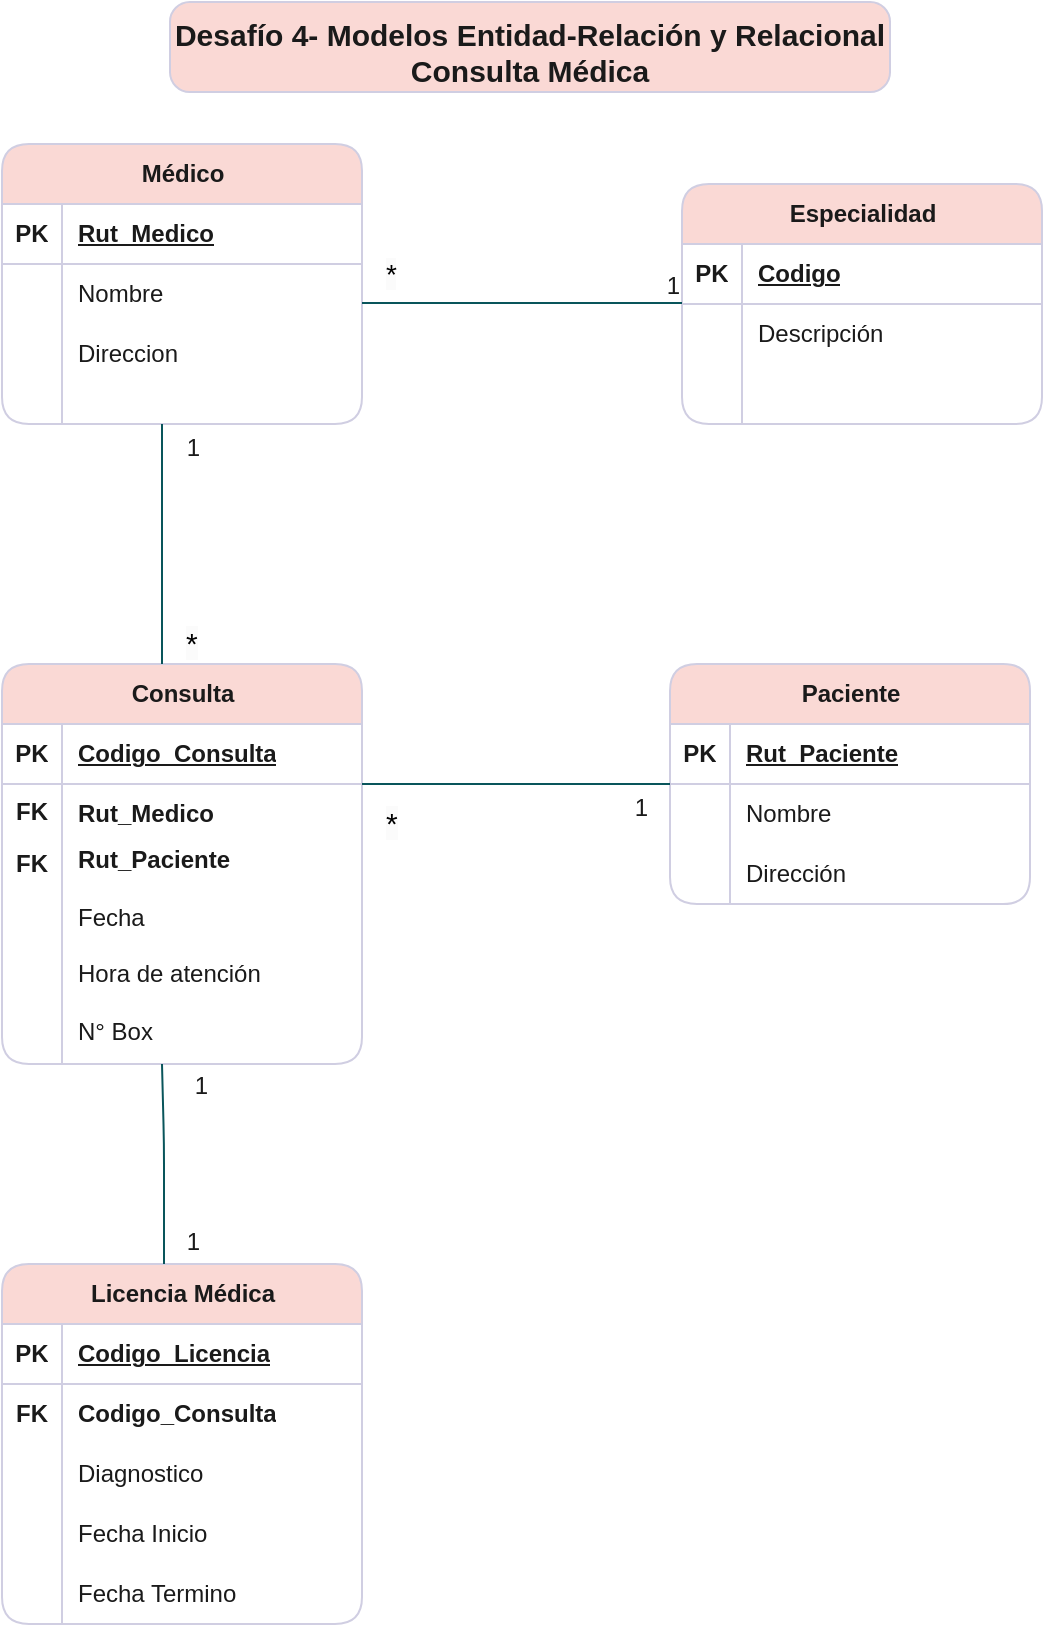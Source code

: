 <mxfile version="24.2.5" type="device">
  <diagram name="Página-1" id="v7M2BP8UKOETGyCpX4x1">
    <mxGraphModel dx="1050" dy="557" grid="1" gridSize="9" guides="1" tooltips="1" connect="1" arrows="1" fold="1" page="1" pageScale="1" pageWidth="700" pageHeight="1000" math="0" shadow="0">
      <root>
        <mxCell id="0" />
        <mxCell id="1" parent="0" />
        <mxCell id="QS5IY_2pNEykQfbD9KJo-1" value="Médico" style="shape=table;startSize=30;container=1;collapsible=1;childLayout=tableLayout;fixedRows=1;rowLines=0;fontStyle=1;align=center;resizeLast=1;html=1;rounded=1;labelBackgroundColor=none;fillColor=#FAD9D5;strokeColor=#D0CEE2;fontColor=#1A1A1A;" parent="1" vertex="1">
          <mxGeometry x="80" y="80" width="180" height="140" as="geometry" />
        </mxCell>
        <mxCell id="QS5IY_2pNEykQfbD9KJo-2" value="" style="shape=tableRow;horizontal=0;startSize=0;swimlaneHead=0;swimlaneBody=0;fillColor=none;collapsible=0;dropTarget=0;points=[[0,0.5],[1,0.5]];portConstraint=eastwest;top=0;left=0;right=0;bottom=1;rounded=1;labelBackgroundColor=none;strokeColor=#D0CEE2;fontColor=#1A1A1A;" parent="QS5IY_2pNEykQfbD9KJo-1" vertex="1">
          <mxGeometry y="30" width="180" height="30" as="geometry" />
        </mxCell>
        <mxCell id="QS5IY_2pNEykQfbD9KJo-3" value="PK" style="shape=partialRectangle;connectable=0;fillColor=none;top=0;left=0;bottom=0;right=0;fontStyle=1;overflow=hidden;whiteSpace=wrap;html=1;rounded=1;labelBackgroundColor=none;strokeColor=#D0CEE2;fontColor=#1A1A1A;" parent="QS5IY_2pNEykQfbD9KJo-2" vertex="1">
          <mxGeometry width="30" height="30" as="geometry">
            <mxRectangle width="30" height="30" as="alternateBounds" />
          </mxGeometry>
        </mxCell>
        <mxCell id="QS5IY_2pNEykQfbD9KJo-4" value="Rut_Medico" style="shape=partialRectangle;connectable=0;fillColor=none;top=0;left=0;bottom=0;right=0;align=left;spacingLeft=6;fontStyle=5;overflow=hidden;whiteSpace=wrap;html=1;rounded=1;labelBackgroundColor=none;strokeColor=#D0CEE2;fontColor=#1A1A1A;" parent="QS5IY_2pNEykQfbD9KJo-2" vertex="1">
          <mxGeometry x="30" width="150" height="30" as="geometry">
            <mxRectangle width="150" height="30" as="alternateBounds" />
          </mxGeometry>
        </mxCell>
        <mxCell id="QS5IY_2pNEykQfbD9KJo-5" value="" style="shape=tableRow;horizontal=0;startSize=0;swimlaneHead=0;swimlaneBody=0;fillColor=none;collapsible=0;dropTarget=0;points=[[0,0.5],[1,0.5]];portConstraint=eastwest;top=0;left=0;right=0;bottom=0;rounded=1;labelBackgroundColor=none;strokeColor=#D0CEE2;fontColor=#1A1A1A;" parent="QS5IY_2pNEykQfbD9KJo-1" vertex="1">
          <mxGeometry y="60" width="180" height="30" as="geometry" />
        </mxCell>
        <mxCell id="QS5IY_2pNEykQfbD9KJo-6" value="" style="shape=partialRectangle;connectable=0;fillColor=none;top=0;left=0;bottom=0;right=0;editable=1;overflow=hidden;whiteSpace=wrap;html=1;rounded=1;labelBackgroundColor=none;strokeColor=#D0CEE2;fontColor=#1A1A1A;" parent="QS5IY_2pNEykQfbD9KJo-5" vertex="1">
          <mxGeometry width="30" height="30" as="geometry">
            <mxRectangle width="30" height="30" as="alternateBounds" />
          </mxGeometry>
        </mxCell>
        <mxCell id="QS5IY_2pNEykQfbD9KJo-7" value="Nombre" style="shape=partialRectangle;connectable=0;fillColor=none;top=0;left=0;bottom=0;right=0;align=left;spacingLeft=6;overflow=hidden;whiteSpace=wrap;html=1;rounded=1;labelBackgroundColor=none;strokeColor=#D0CEE2;fontColor=#1A1A1A;" parent="QS5IY_2pNEykQfbD9KJo-5" vertex="1">
          <mxGeometry x="30" width="150" height="30" as="geometry">
            <mxRectangle width="150" height="30" as="alternateBounds" />
          </mxGeometry>
        </mxCell>
        <mxCell id="QS5IY_2pNEykQfbD9KJo-8" value="" style="shape=tableRow;horizontal=0;startSize=0;swimlaneHead=0;swimlaneBody=0;fillColor=none;collapsible=0;dropTarget=0;points=[[0,0.5],[1,0.5]];portConstraint=eastwest;top=0;left=0;right=0;bottom=0;rounded=1;labelBackgroundColor=none;strokeColor=#D0CEE2;fontColor=#1A1A1A;" parent="QS5IY_2pNEykQfbD9KJo-1" vertex="1">
          <mxGeometry y="90" width="180" height="30" as="geometry" />
        </mxCell>
        <mxCell id="QS5IY_2pNEykQfbD9KJo-9" value="" style="shape=partialRectangle;connectable=0;fillColor=none;top=0;left=0;bottom=0;right=0;editable=1;overflow=hidden;whiteSpace=wrap;html=1;rounded=1;labelBackgroundColor=none;strokeColor=#D0CEE2;fontColor=#1A1A1A;" parent="QS5IY_2pNEykQfbD9KJo-8" vertex="1">
          <mxGeometry width="30" height="30" as="geometry">
            <mxRectangle width="30" height="30" as="alternateBounds" />
          </mxGeometry>
        </mxCell>
        <mxCell id="QS5IY_2pNEykQfbD9KJo-10" value="Direccion" style="shape=partialRectangle;connectable=0;fillColor=none;top=0;left=0;bottom=0;right=0;align=left;spacingLeft=6;overflow=hidden;whiteSpace=wrap;html=1;rounded=1;labelBackgroundColor=none;strokeColor=#D0CEE2;fontColor=#1A1A1A;" parent="QS5IY_2pNEykQfbD9KJo-8" vertex="1">
          <mxGeometry x="30" width="150" height="30" as="geometry">
            <mxRectangle width="150" height="30" as="alternateBounds" />
          </mxGeometry>
        </mxCell>
        <mxCell id="QS5IY_2pNEykQfbD9KJo-11" value="" style="shape=tableRow;horizontal=0;startSize=0;swimlaneHead=0;swimlaneBody=0;fillColor=none;collapsible=0;dropTarget=0;points=[[0,0.5],[1,0.5]];portConstraint=eastwest;top=0;left=0;right=0;bottom=0;rounded=1;labelBackgroundColor=none;strokeColor=#D0CEE2;fontColor=#1A1A1A;" parent="QS5IY_2pNEykQfbD9KJo-1" vertex="1">
          <mxGeometry y="120" width="180" height="20" as="geometry" />
        </mxCell>
        <mxCell id="QS5IY_2pNEykQfbD9KJo-12" value="" style="shape=partialRectangle;connectable=0;fillColor=none;top=0;left=0;bottom=0;right=0;editable=1;overflow=hidden;whiteSpace=wrap;html=1;rounded=1;labelBackgroundColor=none;strokeColor=#D0CEE2;fontColor=#1A1A1A;" parent="QS5IY_2pNEykQfbD9KJo-11" vertex="1">
          <mxGeometry width="30" height="20" as="geometry">
            <mxRectangle width="30" height="20" as="alternateBounds" />
          </mxGeometry>
        </mxCell>
        <mxCell id="QS5IY_2pNEykQfbD9KJo-13" value="" style="shape=partialRectangle;connectable=0;fillColor=none;top=0;left=0;bottom=0;right=0;align=left;spacingLeft=6;overflow=hidden;whiteSpace=wrap;html=1;rounded=1;labelBackgroundColor=none;strokeColor=#D0CEE2;fontColor=#1A1A1A;" parent="QS5IY_2pNEykQfbD9KJo-11" vertex="1">
          <mxGeometry x="30" width="150" height="20" as="geometry">
            <mxRectangle width="150" height="20" as="alternateBounds" />
          </mxGeometry>
        </mxCell>
        <mxCell id="QS5IY_2pNEykQfbD9KJo-14" value="Especialidad" style="shape=table;startSize=30;container=1;collapsible=1;childLayout=tableLayout;fixedRows=1;rowLines=0;fontStyle=1;align=center;resizeLast=1;html=1;rounded=1;labelBackgroundColor=none;fillColor=#FAD9D5;strokeColor=#D0CEE2;fontColor=#1A1A1A;" parent="1" vertex="1">
          <mxGeometry x="420" y="100" width="180" height="120" as="geometry" />
        </mxCell>
        <mxCell id="QS5IY_2pNEykQfbD9KJo-15" value="" style="shape=tableRow;horizontal=0;startSize=0;swimlaneHead=0;swimlaneBody=0;fillColor=none;collapsible=0;dropTarget=0;points=[[0,0.5],[1,0.5]];portConstraint=eastwest;top=0;left=0;right=0;bottom=1;rounded=1;labelBackgroundColor=none;strokeColor=#D0CEE2;fontColor=#1A1A1A;" parent="QS5IY_2pNEykQfbD9KJo-14" vertex="1">
          <mxGeometry y="30" width="180" height="30" as="geometry" />
        </mxCell>
        <mxCell id="QS5IY_2pNEykQfbD9KJo-16" value="PK" style="shape=partialRectangle;connectable=0;fillColor=none;top=0;left=0;bottom=0;right=0;fontStyle=1;overflow=hidden;whiteSpace=wrap;html=1;rounded=1;labelBackgroundColor=none;strokeColor=#D0CEE2;fontColor=#1A1A1A;" parent="QS5IY_2pNEykQfbD9KJo-15" vertex="1">
          <mxGeometry width="30" height="30" as="geometry">
            <mxRectangle width="30" height="30" as="alternateBounds" />
          </mxGeometry>
        </mxCell>
        <mxCell id="QS5IY_2pNEykQfbD9KJo-17" value="Codigo" style="shape=partialRectangle;connectable=0;fillColor=none;top=0;left=0;bottom=0;right=0;align=left;spacingLeft=6;fontStyle=5;overflow=hidden;whiteSpace=wrap;html=1;rounded=1;labelBackgroundColor=none;strokeColor=#D0CEE2;fontColor=#1A1A1A;" parent="QS5IY_2pNEykQfbD9KJo-15" vertex="1">
          <mxGeometry x="30" width="150" height="30" as="geometry">
            <mxRectangle width="150" height="30" as="alternateBounds" />
          </mxGeometry>
        </mxCell>
        <mxCell id="QS5IY_2pNEykQfbD9KJo-18" value="" style="shape=tableRow;horizontal=0;startSize=0;swimlaneHead=0;swimlaneBody=0;fillColor=none;collapsible=0;dropTarget=0;points=[[0,0.5],[1,0.5]];portConstraint=eastwest;top=0;left=0;right=0;bottom=0;rounded=1;labelBackgroundColor=none;strokeColor=#D0CEE2;fontColor=#1A1A1A;" parent="QS5IY_2pNEykQfbD9KJo-14" vertex="1">
          <mxGeometry y="60" width="180" height="30" as="geometry" />
        </mxCell>
        <mxCell id="QS5IY_2pNEykQfbD9KJo-19" value="" style="shape=partialRectangle;connectable=0;fillColor=none;top=0;left=0;bottom=0;right=0;editable=1;overflow=hidden;whiteSpace=wrap;html=1;rounded=1;labelBackgroundColor=none;strokeColor=#D0CEE2;fontColor=#1A1A1A;" parent="QS5IY_2pNEykQfbD9KJo-18" vertex="1">
          <mxGeometry width="30" height="30" as="geometry">
            <mxRectangle width="30" height="30" as="alternateBounds" />
          </mxGeometry>
        </mxCell>
        <mxCell id="QS5IY_2pNEykQfbD9KJo-20" value="Descripción" style="shape=partialRectangle;connectable=0;fillColor=none;top=0;left=0;bottom=0;right=0;align=left;spacingLeft=6;overflow=hidden;whiteSpace=wrap;html=1;rounded=1;labelBackgroundColor=none;strokeColor=#D0CEE2;fontColor=#1A1A1A;" parent="QS5IY_2pNEykQfbD9KJo-18" vertex="1">
          <mxGeometry x="30" width="150" height="30" as="geometry">
            <mxRectangle width="150" height="30" as="alternateBounds" />
          </mxGeometry>
        </mxCell>
        <mxCell id="QS5IY_2pNEykQfbD9KJo-21" value="" style="shape=tableRow;horizontal=0;startSize=0;swimlaneHead=0;swimlaneBody=0;fillColor=none;collapsible=0;dropTarget=0;points=[[0,0.5],[1,0.5]];portConstraint=eastwest;top=0;left=0;right=0;bottom=0;rounded=1;labelBackgroundColor=none;strokeColor=#D0CEE2;fontColor=#1A1A1A;" parent="QS5IY_2pNEykQfbD9KJo-14" vertex="1">
          <mxGeometry y="90" width="180" height="30" as="geometry" />
        </mxCell>
        <mxCell id="QS5IY_2pNEykQfbD9KJo-22" value="" style="shape=partialRectangle;connectable=0;fillColor=none;top=0;left=0;bottom=0;right=0;editable=1;overflow=hidden;whiteSpace=wrap;html=1;rounded=1;labelBackgroundColor=none;strokeColor=#D0CEE2;fontColor=#1A1A1A;" parent="QS5IY_2pNEykQfbD9KJo-21" vertex="1">
          <mxGeometry width="30" height="30" as="geometry">
            <mxRectangle width="30" height="30" as="alternateBounds" />
          </mxGeometry>
        </mxCell>
        <mxCell id="QS5IY_2pNEykQfbD9KJo-23" value="" style="shape=partialRectangle;connectable=0;fillColor=none;top=0;left=0;bottom=0;right=0;align=left;spacingLeft=6;overflow=hidden;whiteSpace=wrap;html=1;rounded=1;labelBackgroundColor=none;strokeColor=#D0CEE2;fontColor=#1A1A1A;" parent="QS5IY_2pNEykQfbD9KJo-21" vertex="1">
          <mxGeometry x="30" width="150" height="30" as="geometry">
            <mxRectangle width="150" height="30" as="alternateBounds" />
          </mxGeometry>
        </mxCell>
        <mxCell id="QS5IY_2pNEykQfbD9KJo-27" value="Paciente" style="shape=table;startSize=30;container=1;collapsible=1;childLayout=tableLayout;fixedRows=1;rowLines=0;fontStyle=1;align=center;resizeLast=1;html=1;rounded=1;labelBackgroundColor=none;fillColor=#FAD9D5;strokeColor=#D0CEE2;fontColor=#1A1A1A;" parent="1" vertex="1">
          <mxGeometry x="414" y="340" width="180" height="120" as="geometry" />
        </mxCell>
        <mxCell id="QS5IY_2pNEykQfbD9KJo-28" value="" style="shape=tableRow;horizontal=0;startSize=0;swimlaneHead=0;swimlaneBody=0;fillColor=none;collapsible=0;dropTarget=0;points=[[0,0.5],[1,0.5]];portConstraint=eastwest;top=0;left=0;right=0;bottom=1;rounded=1;labelBackgroundColor=none;strokeColor=#D0CEE2;fontColor=#1A1A1A;" parent="QS5IY_2pNEykQfbD9KJo-27" vertex="1">
          <mxGeometry y="30" width="180" height="30" as="geometry" />
        </mxCell>
        <mxCell id="QS5IY_2pNEykQfbD9KJo-29" value="PK" style="shape=partialRectangle;connectable=0;fillColor=none;top=0;left=0;bottom=0;right=0;fontStyle=1;overflow=hidden;whiteSpace=wrap;html=1;rounded=1;labelBackgroundColor=none;strokeColor=#D0CEE2;fontColor=#1A1A1A;" parent="QS5IY_2pNEykQfbD9KJo-28" vertex="1">
          <mxGeometry width="30" height="30" as="geometry">
            <mxRectangle width="30" height="30" as="alternateBounds" />
          </mxGeometry>
        </mxCell>
        <mxCell id="QS5IY_2pNEykQfbD9KJo-30" value="Rut_Paciente" style="shape=partialRectangle;connectable=0;fillColor=none;top=0;left=0;bottom=0;right=0;align=left;spacingLeft=6;fontStyle=5;overflow=hidden;whiteSpace=wrap;html=1;rounded=1;labelBackgroundColor=none;strokeColor=#D0CEE2;fontColor=#1A1A1A;" parent="QS5IY_2pNEykQfbD9KJo-28" vertex="1">
          <mxGeometry x="30" width="150" height="30" as="geometry">
            <mxRectangle width="150" height="30" as="alternateBounds" />
          </mxGeometry>
        </mxCell>
        <mxCell id="QS5IY_2pNEykQfbD9KJo-31" value="" style="shape=tableRow;horizontal=0;startSize=0;swimlaneHead=0;swimlaneBody=0;fillColor=none;collapsible=0;dropTarget=0;points=[[0,0.5],[1,0.5]];portConstraint=eastwest;top=0;left=0;right=0;bottom=0;rounded=1;labelBackgroundColor=none;strokeColor=#D0CEE2;fontColor=#1A1A1A;" parent="QS5IY_2pNEykQfbD9KJo-27" vertex="1">
          <mxGeometry y="60" width="180" height="30" as="geometry" />
        </mxCell>
        <mxCell id="QS5IY_2pNEykQfbD9KJo-32" value="" style="shape=partialRectangle;connectable=0;fillColor=none;top=0;left=0;bottom=0;right=0;editable=1;overflow=hidden;whiteSpace=wrap;html=1;rounded=1;labelBackgroundColor=none;strokeColor=#D0CEE2;fontColor=#1A1A1A;" parent="QS5IY_2pNEykQfbD9KJo-31" vertex="1">
          <mxGeometry width="30" height="30" as="geometry">
            <mxRectangle width="30" height="30" as="alternateBounds" />
          </mxGeometry>
        </mxCell>
        <mxCell id="QS5IY_2pNEykQfbD9KJo-33" value="Nombre" style="shape=partialRectangle;connectable=0;fillColor=none;top=0;left=0;bottom=0;right=0;align=left;spacingLeft=6;overflow=hidden;whiteSpace=wrap;html=1;rounded=1;labelBackgroundColor=none;strokeColor=#D0CEE2;fontColor=#1A1A1A;" parent="QS5IY_2pNEykQfbD9KJo-31" vertex="1">
          <mxGeometry x="30" width="150" height="30" as="geometry">
            <mxRectangle width="150" height="30" as="alternateBounds" />
          </mxGeometry>
        </mxCell>
        <mxCell id="QS5IY_2pNEykQfbD9KJo-34" value="" style="shape=tableRow;horizontal=0;startSize=0;swimlaneHead=0;swimlaneBody=0;fillColor=none;collapsible=0;dropTarget=0;points=[[0,0.5],[1,0.5]];portConstraint=eastwest;top=0;left=0;right=0;bottom=0;rounded=1;labelBackgroundColor=none;strokeColor=#D0CEE2;fontColor=#1A1A1A;" parent="QS5IY_2pNEykQfbD9KJo-27" vertex="1">
          <mxGeometry y="90" width="180" height="30" as="geometry" />
        </mxCell>
        <mxCell id="QS5IY_2pNEykQfbD9KJo-35" value="" style="shape=partialRectangle;connectable=0;fillColor=none;top=0;left=0;bottom=0;right=0;editable=1;overflow=hidden;whiteSpace=wrap;html=1;rounded=1;labelBackgroundColor=none;strokeColor=#D0CEE2;fontColor=#1A1A1A;" parent="QS5IY_2pNEykQfbD9KJo-34" vertex="1">
          <mxGeometry width="30" height="30" as="geometry">
            <mxRectangle width="30" height="30" as="alternateBounds" />
          </mxGeometry>
        </mxCell>
        <mxCell id="QS5IY_2pNEykQfbD9KJo-36" value="" style="shape=partialRectangle;connectable=0;fillColor=none;top=0;left=0;bottom=0;right=0;align=left;spacingLeft=6;overflow=hidden;whiteSpace=wrap;html=1;rounded=1;labelBackgroundColor=none;strokeColor=#D0CEE2;fontColor=#1A1A1A;" parent="QS5IY_2pNEykQfbD9KJo-34" vertex="1">
          <mxGeometry x="30" width="150" height="30" as="geometry">
            <mxRectangle width="150" height="30" as="alternateBounds" />
          </mxGeometry>
        </mxCell>
        <mxCell id="QS5IY_2pNEykQfbD9KJo-37" value="Consulta" style="shape=table;startSize=30;container=1;collapsible=1;childLayout=tableLayout;fixedRows=1;rowLines=0;fontStyle=1;align=center;resizeLast=1;html=1;rounded=1;labelBackgroundColor=none;fillColor=#FAD9D5;strokeColor=#D0CEE2;fontColor=#1A1A1A;" parent="1" vertex="1">
          <mxGeometry x="80" y="340" width="180" height="200" as="geometry">
            <mxRectangle x="80" y="340" width="90" height="30" as="alternateBounds" />
          </mxGeometry>
        </mxCell>
        <mxCell id="QS5IY_2pNEykQfbD9KJo-38" value="" style="shape=tableRow;horizontal=0;startSize=0;swimlaneHead=0;swimlaneBody=0;fillColor=none;collapsible=0;dropTarget=0;points=[[0,0.5],[1,0.5]];portConstraint=eastwest;top=0;left=0;right=0;bottom=1;rounded=1;labelBackgroundColor=none;strokeColor=#D0CEE2;fontColor=#1A1A1A;" parent="QS5IY_2pNEykQfbD9KJo-37" vertex="1">
          <mxGeometry y="30" width="180" height="30" as="geometry" />
        </mxCell>
        <mxCell id="QS5IY_2pNEykQfbD9KJo-39" value="PK" style="shape=partialRectangle;connectable=0;fillColor=none;top=0;left=0;bottom=0;right=0;fontStyle=1;overflow=hidden;whiteSpace=wrap;html=1;rounded=1;labelBackgroundColor=none;strokeColor=#D0CEE2;fontColor=#1A1A1A;" parent="QS5IY_2pNEykQfbD9KJo-38" vertex="1">
          <mxGeometry width="30" height="30" as="geometry">
            <mxRectangle width="30" height="30" as="alternateBounds" />
          </mxGeometry>
        </mxCell>
        <mxCell id="QS5IY_2pNEykQfbD9KJo-40" value="Codigo_Consulta" style="shape=partialRectangle;connectable=0;fillColor=none;top=0;left=0;bottom=0;right=0;align=left;spacingLeft=6;fontStyle=5;overflow=hidden;whiteSpace=wrap;html=1;rounded=1;labelBackgroundColor=none;strokeColor=#D0CEE2;fontColor=#1A1A1A;" parent="QS5IY_2pNEykQfbD9KJo-38" vertex="1">
          <mxGeometry x="30" width="150" height="30" as="geometry">
            <mxRectangle width="150" height="30" as="alternateBounds" />
          </mxGeometry>
        </mxCell>
        <mxCell id="QS5IY_2pNEykQfbD9KJo-41" value="" style="shape=tableRow;horizontal=0;startSize=0;swimlaneHead=0;swimlaneBody=0;fillColor=none;collapsible=0;dropTarget=0;points=[[0,0.5],[1,0.5]];portConstraint=eastwest;top=0;left=0;right=0;bottom=0;rounded=1;labelBackgroundColor=none;strokeColor=#D0CEE2;fontColor=#1A1A1A;" parent="QS5IY_2pNEykQfbD9KJo-37" vertex="1">
          <mxGeometry y="60" width="180" height="50" as="geometry" />
        </mxCell>
        <mxCell id="QS5IY_2pNEykQfbD9KJo-42" value="" style="shape=partialRectangle;connectable=0;fillColor=none;top=0;left=0;bottom=0;right=0;editable=1;overflow=hidden;whiteSpace=wrap;html=1;rounded=1;labelBackgroundColor=none;strokeColor=#D0CEE2;fontColor=#1A1A1A;" parent="QS5IY_2pNEykQfbD9KJo-41" vertex="1">
          <mxGeometry width="30" height="50" as="geometry">
            <mxRectangle width="30" height="50" as="alternateBounds" />
          </mxGeometry>
        </mxCell>
        <mxCell id="QS5IY_2pNEykQfbD9KJo-43" value="" style="shape=partialRectangle;connectable=0;fillColor=none;top=0;left=0;bottom=0;right=0;align=left;spacingLeft=6;overflow=hidden;whiteSpace=wrap;html=1;fontStyle=1;rounded=1;labelBackgroundColor=none;strokeColor=#D0CEE2;fontColor=#1A1A1A;" parent="QS5IY_2pNEykQfbD9KJo-41" vertex="1">
          <mxGeometry x="30" width="150" height="50" as="geometry">
            <mxRectangle width="150" height="50" as="alternateBounds" />
          </mxGeometry>
        </mxCell>
        <mxCell id="QS5IY_2pNEykQfbD9KJo-60" value="" style="shape=tableRow;horizontal=0;startSize=0;swimlaneHead=0;swimlaneBody=0;fillColor=none;collapsible=0;dropTarget=0;points=[[0,0.5],[1,0.5]];portConstraint=eastwest;top=0;left=0;right=0;bottom=0;rounded=1;labelBackgroundColor=none;strokeColor=#D0CEE2;fontColor=#1A1A1A;" parent="QS5IY_2pNEykQfbD9KJo-37" vertex="1">
          <mxGeometry y="110" width="180" height="90" as="geometry" />
        </mxCell>
        <mxCell id="QS5IY_2pNEykQfbD9KJo-61" value="" style="shape=partialRectangle;connectable=0;fillColor=none;top=0;left=0;bottom=0;right=0;editable=1;overflow=hidden;whiteSpace=wrap;html=1;rounded=1;labelBackgroundColor=none;strokeColor=#D0CEE2;fontColor=#1A1A1A;" parent="QS5IY_2pNEykQfbD9KJo-60" vertex="1">
          <mxGeometry width="30" height="90" as="geometry">
            <mxRectangle width="30" height="90" as="alternateBounds" />
          </mxGeometry>
        </mxCell>
        <mxCell id="QS5IY_2pNEykQfbD9KJo-62" value="Fecha&lt;div&gt;&lt;br&gt;&lt;/div&gt;&lt;div&gt;Hora de atención&lt;/div&gt;&lt;div&gt;&lt;br&gt;&lt;/div&gt;&lt;div&gt;N° Box&lt;/div&gt;" style="shape=partialRectangle;connectable=0;fillColor=none;top=0;left=0;bottom=0;right=0;align=left;spacingLeft=6;overflow=hidden;whiteSpace=wrap;html=1;rounded=1;labelBackgroundColor=none;strokeColor=#D0CEE2;fontColor=#1A1A1A;" parent="QS5IY_2pNEykQfbD9KJo-60" vertex="1">
          <mxGeometry x="30" width="150" height="90" as="geometry">
            <mxRectangle width="150" height="90" as="alternateBounds" />
          </mxGeometry>
        </mxCell>
        <mxCell id="QS5IY_2pNEykQfbD9KJo-51" value="" style="endArrow=none;html=1;rounded=1;labelBackgroundColor=none;strokeColor=#09555B;fontColor=default;" parent="1" edge="1">
          <mxGeometry relative="1" as="geometry">
            <mxPoint x="260" y="400" as="sourcePoint" />
            <mxPoint x="414" y="400" as="targetPoint" />
          </mxGeometry>
        </mxCell>
        <mxCell id="QS5IY_2pNEykQfbD9KJo-52" value="1" style="resizable=0;html=1;whiteSpace=wrap;align=right;verticalAlign=bottom;rounded=1;labelBackgroundColor=none;fillColor=#FAD9D5;strokeColor=#D0CEE2;fontColor=#1A1A1A;" parent="QS5IY_2pNEykQfbD9KJo-51" connectable="0" vertex="1">
          <mxGeometry x="1" relative="1" as="geometry">
            <mxPoint x="-10" y="20" as="offset" />
          </mxGeometry>
        </mxCell>
        <mxCell id="QS5IY_2pNEykQfbD9KJo-53" value="" style="endArrow=none;html=1;rounded=1;labelBackgroundColor=none;strokeColor=#09555B;fontColor=default;" parent="1" edge="1">
          <mxGeometry relative="1" as="geometry">
            <mxPoint x="260" y="159.5" as="sourcePoint" />
            <mxPoint x="420" y="159.5" as="targetPoint" />
          </mxGeometry>
        </mxCell>
        <mxCell id="QS5IY_2pNEykQfbD9KJo-54" value="1" style="resizable=0;html=1;whiteSpace=wrap;align=right;verticalAlign=bottom;rounded=1;labelBackgroundColor=none;fillColor=#FAD9D5;strokeColor=#D0CEE2;fontColor=#1A1A1A;" parent="QS5IY_2pNEykQfbD9KJo-53" connectable="0" vertex="1">
          <mxGeometry x="1" relative="1" as="geometry" />
        </mxCell>
        <mxCell id="QS5IY_2pNEykQfbD9KJo-57" value="" style="endArrow=none;html=1;rounded=1;labelBackgroundColor=none;strokeColor=#09555B;fontColor=default;" parent="1" edge="1">
          <mxGeometry relative="1" as="geometry">
            <mxPoint x="160" y="340" as="sourcePoint" />
            <mxPoint x="160" y="220" as="targetPoint" />
          </mxGeometry>
        </mxCell>
        <mxCell id="QS5IY_2pNEykQfbD9KJo-58" value="1" style="resizable=0;html=1;whiteSpace=wrap;align=right;verticalAlign=bottom;rounded=1;labelBackgroundColor=none;fillColor=#FAD9D5;strokeColor=#D0CEE2;fontColor=#1A1A1A;" parent="QS5IY_2pNEykQfbD9KJo-57" connectable="0" vertex="1">
          <mxGeometry x="1" relative="1" as="geometry">
            <mxPoint x="20" y="20" as="offset" />
          </mxGeometry>
        </mxCell>
        <mxCell id="QS5IY_2pNEykQfbD9KJo-59" value="" style="resizable=0;html=1;whiteSpace=wrap;align=right;verticalAlign=bottom;rounded=1;labelBackgroundColor=none;fillColor=#FAD9D5;strokeColor=#D0CEE2;fontColor=#1A1A1A;" parent="1" connectable="0" vertex="1">
          <mxGeometry x="409.999" y="430.0" as="geometry">
            <mxPoint x="-136" y="-16" as="offset" />
          </mxGeometry>
        </mxCell>
        <mxCell id="QS5IY_2pNEykQfbD9KJo-64" value="&#xa;&lt;span style=&quot;color: rgb(0, 0, 0); font-family: Helvetica; font-size: 15px; font-style: normal; font-variant-ligatures: normal; font-variant-caps: normal; font-weight: 400; letter-spacing: normal; orphans: 2; text-align: right; text-indent: 0px; text-transform: none; widows: 2; word-spacing: 0px; -webkit-text-stroke-width: 0px; white-space: nowrap; background-color: rgb(251, 251, 251); text-decoration-thickness: initial; text-decoration-style: initial; text-decoration-color: initial; display: inline !important; float: none;&quot;&gt;*&lt;/span&gt;&#xa;&#xa;" style="text;whiteSpace=wrap;html=1;rounded=1;labelBackgroundColor=none;fontColor=#1A1A1A;" parent="1" vertex="1">
          <mxGeometry x="270" y="390" width="40" height="40" as="geometry" />
        </mxCell>
        <mxCell id="QS5IY_2pNEykQfbD9KJo-66" value="&lt;span style=&quot;color: rgb(0, 0, 0); font-family: Helvetica; font-size: 14px; font-style: normal; font-variant-ligatures: normal; font-variant-caps: normal; font-weight: 400; letter-spacing: normal; orphans: 2; text-align: right; text-indent: 0px; text-transform: none; widows: 2; word-spacing: 0px; -webkit-text-stroke-width: 0px; white-space: nowrap; background-color: rgb(251, 251, 251); text-decoration-thickness: initial; text-decoration-style: initial; text-decoration-color: initial; float: none; display: inline !important;&quot;&gt;*&lt;/span&gt;" style="text;whiteSpace=wrap;html=1;fontSize=14;rounded=1;labelBackgroundColor=none;fontColor=#1A1A1A;" parent="1" vertex="1">
          <mxGeometry x="270" y="130" width="40" height="40" as="geometry" />
        </mxCell>
        <mxCell id="QS5IY_2pNEykQfbD9KJo-67" value="Dirección" style="shape=partialRectangle;connectable=0;fillColor=none;top=0;left=0;bottom=0;right=0;align=left;spacingLeft=6;overflow=hidden;whiteSpace=wrap;html=1;rounded=1;labelBackgroundColor=none;strokeColor=#D0CEE2;fontColor=#1A1A1A;" parent="1" vertex="1">
          <mxGeometry x="444" y="430" width="150" height="30" as="geometry">
            <mxRectangle width="150" height="30" as="alternateBounds" />
          </mxGeometry>
        </mxCell>
        <mxCell id="QS5IY_2pNEykQfbD9KJo-74" value="&#xa;&lt;span style=&quot;color: rgb(0, 0, 0); font-family: Helvetica; font-size: 15px; font-style: normal; font-variant-ligatures: normal; font-variant-caps: normal; font-weight: 400; letter-spacing: normal; orphans: 2; text-align: right; text-indent: 0px; text-transform: none; widows: 2; word-spacing: 0px; -webkit-text-stroke-width: 0px; white-space: nowrap; background-color: rgb(251, 251, 251); text-decoration-thickness: initial; text-decoration-style: initial; text-decoration-color: initial; display: inline !important; float: none;&quot;&gt;*&lt;/span&gt;&#xa;&#xa;" style="text;whiteSpace=wrap;html=1;rounded=1;labelBackgroundColor=none;fontColor=#1A1A1A;" parent="1" vertex="1">
          <mxGeometry x="170" y="300" width="40" height="40" as="geometry" />
        </mxCell>
        <mxCell id="QS5IY_2pNEykQfbD9KJo-77" value="Licencia Médica" style="shape=table;startSize=30;container=1;collapsible=1;childLayout=tableLayout;fixedRows=1;rowLines=0;fontStyle=1;align=center;resizeLast=1;html=1;rounded=1;labelBackgroundColor=none;fillColor=#FAD9D5;strokeColor=#D0CEE2;fontColor=#1A1A1A;" parent="1" vertex="1">
          <mxGeometry x="80" y="640" width="180" height="180" as="geometry">
            <mxRectangle x="80" y="560" width="130" height="30" as="alternateBounds" />
          </mxGeometry>
        </mxCell>
        <mxCell id="QS5IY_2pNEykQfbD9KJo-78" value="" style="shape=tableRow;horizontal=0;startSize=0;swimlaneHead=0;swimlaneBody=0;fillColor=none;collapsible=0;dropTarget=0;points=[[0,0.5],[1,0.5]];portConstraint=eastwest;top=0;left=0;right=0;bottom=1;rounded=1;labelBackgroundColor=none;strokeColor=#D0CEE2;fontColor=#1A1A1A;" parent="QS5IY_2pNEykQfbD9KJo-77" vertex="1">
          <mxGeometry y="30" width="180" height="30" as="geometry" />
        </mxCell>
        <mxCell id="QS5IY_2pNEykQfbD9KJo-79" value="PK" style="shape=partialRectangle;connectable=0;fillColor=none;top=0;left=0;bottom=0;right=0;fontStyle=1;overflow=hidden;whiteSpace=wrap;html=1;rounded=1;labelBackgroundColor=none;strokeColor=#D0CEE2;fontColor=#1A1A1A;" parent="QS5IY_2pNEykQfbD9KJo-78" vertex="1">
          <mxGeometry width="30" height="30" as="geometry">
            <mxRectangle width="30" height="30" as="alternateBounds" />
          </mxGeometry>
        </mxCell>
        <mxCell id="QS5IY_2pNEykQfbD9KJo-80" value="Codigo_Licencia" style="shape=partialRectangle;connectable=0;fillColor=none;top=0;left=0;bottom=0;right=0;align=left;spacingLeft=6;fontStyle=5;overflow=hidden;whiteSpace=wrap;html=1;rounded=1;labelBackgroundColor=none;strokeColor=#D0CEE2;fontColor=#1A1A1A;" parent="QS5IY_2pNEykQfbD9KJo-78" vertex="1">
          <mxGeometry x="30" width="150" height="30" as="geometry">
            <mxRectangle width="150" height="30" as="alternateBounds" />
          </mxGeometry>
        </mxCell>
        <mxCell id="QS5IY_2pNEykQfbD9KJo-81" value="" style="shape=tableRow;horizontal=0;startSize=0;swimlaneHead=0;swimlaneBody=0;fillColor=none;collapsible=0;dropTarget=0;points=[[0,0.5],[1,0.5]];portConstraint=eastwest;top=0;left=0;right=0;bottom=0;rounded=1;labelBackgroundColor=none;strokeColor=#D0CEE2;fontColor=#1A1A1A;" parent="QS5IY_2pNEykQfbD9KJo-77" vertex="1">
          <mxGeometry y="60" width="180" height="30" as="geometry" />
        </mxCell>
        <mxCell id="QS5IY_2pNEykQfbD9KJo-82" value="" style="shape=partialRectangle;connectable=0;fillColor=none;top=0;left=0;bottom=0;right=0;editable=1;overflow=hidden;whiteSpace=wrap;html=1;rounded=1;labelBackgroundColor=none;strokeColor=#D0CEE2;fontColor=#1A1A1A;" parent="QS5IY_2pNEykQfbD9KJo-81" vertex="1">
          <mxGeometry width="30" height="30" as="geometry">
            <mxRectangle width="30" height="30" as="alternateBounds" />
          </mxGeometry>
        </mxCell>
        <mxCell id="QS5IY_2pNEykQfbD9KJo-83" value="&lt;div&gt;Codigo_Consulta&lt;/div&gt;" style="shape=partialRectangle;connectable=0;fillColor=none;top=0;left=0;bottom=0;right=0;align=left;spacingLeft=6;overflow=hidden;whiteSpace=wrap;html=1;fontStyle=1;rounded=1;labelBackgroundColor=none;strokeColor=#D0CEE2;fontColor=#1A1A1A;" parent="QS5IY_2pNEykQfbD9KJo-81" vertex="1">
          <mxGeometry x="30" width="150" height="30" as="geometry">
            <mxRectangle width="150" height="30" as="alternateBounds" />
          </mxGeometry>
        </mxCell>
        <mxCell id="QS5IY_2pNEykQfbD9KJo-84" value="" style="shape=tableRow;horizontal=0;startSize=0;swimlaneHead=0;swimlaneBody=0;fillColor=none;collapsible=0;dropTarget=0;points=[[0,0.5],[1,0.5]];portConstraint=eastwest;top=0;left=0;right=0;bottom=0;rounded=1;labelBackgroundColor=none;strokeColor=#D0CEE2;fontColor=#1A1A1A;" parent="QS5IY_2pNEykQfbD9KJo-77" vertex="1">
          <mxGeometry y="90" width="180" height="30" as="geometry" />
        </mxCell>
        <mxCell id="QS5IY_2pNEykQfbD9KJo-85" value="" style="shape=partialRectangle;connectable=0;fillColor=none;top=0;left=0;bottom=0;right=0;editable=1;overflow=hidden;whiteSpace=wrap;html=1;rounded=1;labelBackgroundColor=none;strokeColor=#D0CEE2;fontColor=#1A1A1A;" parent="QS5IY_2pNEykQfbD9KJo-84" vertex="1">
          <mxGeometry width="30" height="30" as="geometry">
            <mxRectangle width="30" height="30" as="alternateBounds" />
          </mxGeometry>
        </mxCell>
        <mxCell id="QS5IY_2pNEykQfbD9KJo-86" value="" style="shape=partialRectangle;connectable=0;fillColor=none;top=0;left=0;bottom=0;right=0;align=left;spacingLeft=6;overflow=hidden;whiteSpace=wrap;html=1;rounded=1;labelBackgroundColor=none;strokeColor=#D0CEE2;fontColor=#1A1A1A;" parent="QS5IY_2pNEykQfbD9KJo-84" vertex="1">
          <mxGeometry x="30" width="150" height="30" as="geometry">
            <mxRectangle width="150" height="30" as="alternateBounds" />
          </mxGeometry>
        </mxCell>
        <mxCell id="QS5IY_2pNEykQfbD9KJo-87" value="" style="shape=tableRow;horizontal=0;startSize=0;swimlaneHead=0;swimlaneBody=0;fillColor=none;collapsible=0;dropTarget=0;points=[[0,0.5],[1,0.5]];portConstraint=eastwest;top=0;left=0;right=0;bottom=0;rounded=1;labelBackgroundColor=none;strokeColor=#D0CEE2;fontColor=#1A1A1A;" parent="QS5IY_2pNEykQfbD9KJo-77" vertex="1">
          <mxGeometry y="120" width="180" height="60" as="geometry" />
        </mxCell>
        <mxCell id="QS5IY_2pNEykQfbD9KJo-88" value="" style="shape=partialRectangle;connectable=0;fillColor=none;top=0;left=0;bottom=0;right=0;editable=1;overflow=hidden;whiteSpace=wrap;html=1;rounded=1;labelBackgroundColor=none;strokeColor=#D0CEE2;fontColor=#1A1A1A;" parent="QS5IY_2pNEykQfbD9KJo-87" vertex="1">
          <mxGeometry width="30" height="60" as="geometry">
            <mxRectangle width="30" height="60" as="alternateBounds" />
          </mxGeometry>
        </mxCell>
        <mxCell id="QS5IY_2pNEykQfbD9KJo-89" value="" style="shape=partialRectangle;connectable=0;fillColor=none;top=0;left=0;bottom=0;right=0;align=left;spacingLeft=6;overflow=hidden;whiteSpace=wrap;html=1;rounded=1;labelBackgroundColor=none;strokeColor=#D0CEE2;fontColor=#1A1A1A;" parent="QS5IY_2pNEykQfbD9KJo-87" vertex="1">
          <mxGeometry x="30" width="150" height="60" as="geometry">
            <mxRectangle width="150" height="60" as="alternateBounds" />
          </mxGeometry>
        </mxCell>
        <mxCell id="QS5IY_2pNEykQfbD9KJo-91" value="FK" style="shape=partialRectangle;connectable=0;fillColor=none;top=0;left=0;bottom=0;right=0;fontStyle=1;overflow=hidden;whiteSpace=wrap;html=1;rounded=1;labelBackgroundColor=none;strokeColor=#D0CEE2;fontColor=#1A1A1A;" parent="1" vertex="1">
          <mxGeometry x="80" y="700" width="30" height="30" as="geometry">
            <mxRectangle width="30" height="30" as="alternateBounds" />
          </mxGeometry>
        </mxCell>
        <mxCell id="QS5IY_2pNEykQfbD9KJo-92" value="" style="shape=tableRow;horizontal=0;startSize=0;swimlaneHead=0;swimlaneBody=0;fillColor=none;collapsible=0;dropTarget=0;points=[[0,0.5],[1,0.5]];portConstraint=eastwest;top=0;left=0;right=0;bottom=0;rounded=1;labelBackgroundColor=none;strokeColor=#D0CEE2;fontColor=#1A1A1A;" parent="1" vertex="1">
          <mxGeometry x="90" y="660" width="180" height="30" as="geometry" />
        </mxCell>
        <mxCell id="QS5IY_2pNEykQfbD9KJo-93" value="" style="shape=partialRectangle;connectable=0;fillColor=none;top=0;left=0;bottom=0;right=0;editable=1;overflow=hidden;whiteSpace=wrap;html=1;rounded=1;labelBackgroundColor=none;strokeColor=#D0CEE2;fontColor=#1A1A1A;" parent="QS5IY_2pNEykQfbD9KJo-92" vertex="1">
          <mxGeometry width="30" height="30" as="geometry">
            <mxRectangle width="30" height="30" as="alternateBounds" />
          </mxGeometry>
        </mxCell>
        <mxCell id="QS5IY_2pNEykQfbD9KJo-95" value="" style="shape=tableRow;horizontal=0;startSize=0;swimlaneHead=0;swimlaneBody=0;fillColor=none;collapsible=0;dropTarget=0;points=[[0,0.5],[1,0.5]];portConstraint=eastwest;top=0;left=0;right=0;bottom=0;rounded=1;labelBackgroundColor=none;strokeColor=#D0CEE2;fontColor=#1A1A1A;" parent="1" vertex="1">
          <mxGeometry x="100" y="670" width="180" height="30" as="geometry" />
        </mxCell>
        <mxCell id="QS5IY_2pNEykQfbD9KJo-96" value="" style="shape=partialRectangle;connectable=0;fillColor=none;top=0;left=0;bottom=0;right=0;editable=1;overflow=hidden;whiteSpace=wrap;html=1;rounded=1;labelBackgroundColor=none;strokeColor=#D0CEE2;fontColor=#1A1A1A;" parent="QS5IY_2pNEykQfbD9KJo-95" vertex="1">
          <mxGeometry width="30" height="30" as="geometry">
            <mxRectangle width="30" height="30" as="alternateBounds" />
          </mxGeometry>
        </mxCell>
        <mxCell id="QS5IY_2pNEykQfbD9KJo-98" value="" style="shape=tableRow;horizontal=0;startSize=0;swimlaneHead=0;swimlaneBody=0;fillColor=none;collapsible=0;dropTarget=0;points=[[0,0.5],[1,0.5]];portConstraint=eastwest;top=0;left=0;right=0;bottom=0;rounded=1;labelBackgroundColor=none;strokeColor=#D0CEE2;fontColor=#1A1A1A;" parent="1" vertex="1">
          <mxGeometry x="110" y="680" width="180" height="30" as="geometry" />
        </mxCell>
        <mxCell id="QS5IY_2pNEykQfbD9KJo-100" value="Fecha Termino" style="shape=partialRectangle;connectable=0;fillColor=none;top=0;left=0;bottom=0;right=0;align=left;spacingLeft=6;overflow=hidden;whiteSpace=wrap;html=1;rounded=1;labelBackgroundColor=none;strokeColor=#D0CEE2;fontColor=#1A1A1A;" parent="1" vertex="1">
          <mxGeometry x="110" y="790" width="150" height="30" as="geometry">
            <mxRectangle width="150" height="30" as="alternateBounds" />
          </mxGeometry>
        </mxCell>
        <mxCell id="QS5IY_2pNEykQfbD9KJo-97" value="Fecha Inicio" style="shape=partialRectangle;connectable=0;fillColor=none;top=0;left=0;bottom=0;right=0;align=left;spacingLeft=6;overflow=hidden;whiteSpace=wrap;html=1;rounded=1;labelBackgroundColor=none;strokeColor=#D0CEE2;fontColor=#1A1A1A;" parent="1" vertex="1">
          <mxGeometry x="110" y="760" width="150" height="30" as="geometry">
            <mxRectangle width="150" height="30" as="alternateBounds" />
          </mxGeometry>
        </mxCell>
        <mxCell id="QS5IY_2pNEykQfbD9KJo-94" value="Diagnostico" style="shape=partialRectangle;connectable=0;fillColor=none;top=0;left=0;bottom=0;right=0;align=left;spacingLeft=6;overflow=hidden;whiteSpace=wrap;html=1;rounded=1;labelBackgroundColor=none;strokeColor=#D0CEE2;fontColor=#1A1A1A;" parent="1" vertex="1">
          <mxGeometry x="110" y="730" width="150" height="30" as="geometry">
            <mxRectangle width="150" height="30" as="alternateBounds" />
          </mxGeometry>
        </mxCell>
        <mxCell id="QS5IY_2pNEykQfbD9KJo-113" value="FK" style="shape=partialRectangle;connectable=0;fillColor=none;top=0;left=0;bottom=0;right=0;fontStyle=1;overflow=hidden;whiteSpace=wrap;html=1;rounded=1;labelBackgroundColor=none;strokeColor=#D0CEE2;fontColor=#1A1A1A;" parent="1" vertex="1">
          <mxGeometry x="80" y="398.75" width="30" height="30" as="geometry">
            <mxRectangle width="30" height="30" as="alternateBounds" />
          </mxGeometry>
        </mxCell>
        <mxCell id="QS5IY_2pNEykQfbD9KJo-115" value="FK" style="shape=partialRectangle;connectable=0;fillColor=none;top=0;left=0;bottom=0;right=0;fontStyle=1;overflow=hidden;whiteSpace=wrap;html=1;rounded=1;labelBackgroundColor=none;strokeColor=#D0CEE2;fontColor=#1A1A1A;" parent="1" vertex="1">
          <mxGeometry x="80" y="428.75" width="30" height="22.5" as="geometry">
            <mxRectangle width="30" height="30" as="alternateBounds" />
          </mxGeometry>
        </mxCell>
        <mxCell id="QS5IY_2pNEykQfbD9KJo-117" value="Rut_Paciente" style="shape=partialRectangle;connectable=0;fillColor=none;top=0;left=0;bottom=0;right=0;align=left;spacingLeft=6;overflow=hidden;whiteSpace=wrap;html=1;fontStyle=1;rounded=1;labelBackgroundColor=none;strokeColor=#D0CEE2;fontColor=#1A1A1A;" parent="1" vertex="1">
          <mxGeometry x="110" y="422.5" width="150" height="30" as="geometry">
            <mxRectangle width="150" height="30" as="alternateBounds" />
          </mxGeometry>
        </mxCell>
        <mxCell id="QS5IY_2pNEykQfbD9KJo-118" value="Rut_Medico" style="shape=partialRectangle;connectable=0;fillColor=none;top=0;left=0;bottom=0;right=0;align=left;spacingLeft=6;overflow=hidden;whiteSpace=wrap;html=1;fontStyle=1;rounded=1;labelBackgroundColor=none;strokeColor=#D0CEE2;fontColor=#1A1A1A;" parent="1" vertex="1">
          <mxGeometry x="110" y="400" width="140" height="30" as="geometry">
            <mxRectangle width="150" height="30" as="alternateBounds" />
          </mxGeometry>
        </mxCell>
        <mxCell id="QS5IY_2pNEykQfbD9KJo-119" value="" style="endArrow=none;html=1;rounded=1;labelBackgroundColor=none;strokeColor=#09555B;fontColor=default;" parent="1" edge="1">
          <mxGeometry relative="1" as="geometry">
            <mxPoint x="160" y="540" as="sourcePoint" />
            <mxPoint x="161" y="640" as="targetPoint" />
            <Array as="points">
              <mxPoint x="161" y="580" />
            </Array>
          </mxGeometry>
        </mxCell>
        <mxCell id="QS5IY_2pNEykQfbD9KJo-120" value="1" style="resizable=0;html=1;whiteSpace=wrap;align=right;verticalAlign=bottom;rounded=1;labelBackgroundColor=none;fillColor=#FAD9D5;strokeColor=#D0CEE2;fontColor=#1A1A1A;" parent="QS5IY_2pNEykQfbD9KJo-119" connectable="0" vertex="1">
          <mxGeometry x="1" relative="1" as="geometry">
            <mxPoint x="19" y="-2" as="offset" />
          </mxGeometry>
        </mxCell>
        <mxCell id="QS5IY_2pNEykQfbD9KJo-121" value="1" style="resizable=0;html=1;whiteSpace=wrap;align=right;verticalAlign=bottom;rounded=1;labelBackgroundColor=none;fillColor=#FAD9D5;strokeColor=#D0CEE2;fontColor=#1A1A1A;" parent="1" connectable="0" vertex="1">
          <mxGeometry x="184.999" y="559.997" as="geometry" />
        </mxCell>
        <mxCell id="QS5IY_2pNEykQfbD9KJo-122" value="Desafío 4- Modelos Entidad-Relación y Relacional&#xa;Consulta Médica" style="text;align=center;verticalAlign=bottom;resizable=1;points=[];autosize=1;strokeColor=#D0CEE2;fillColor=#FAD9D5;fontSize=15;labelBackgroundColor=none;textShadow=0;fontStyle=1;rounded=1;arcSize=22;movable=1;rotatable=1;deletable=1;editable=1;locked=0;connectable=1;fontColor=#1A1A1A;" parent="1" vertex="1">
          <mxGeometry x="164" y="9" width="360" height="45" as="geometry" />
        </mxCell>
      </root>
    </mxGraphModel>
  </diagram>
</mxfile>
